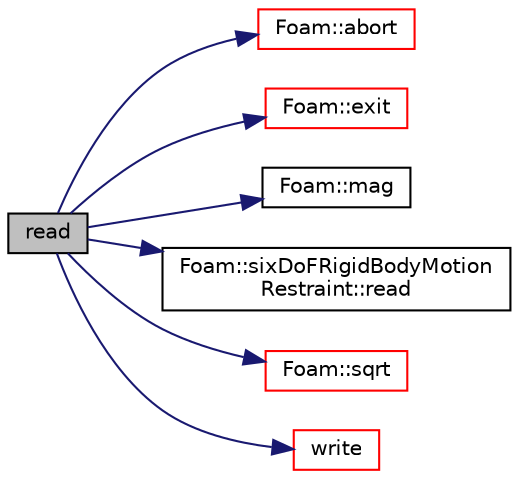 digraph "read"
{
  bgcolor="transparent";
  edge [fontname="Helvetica",fontsize="10",labelfontname="Helvetica",labelfontsize="10"];
  node [fontname="Helvetica",fontsize="10",shape=record];
  rankdir="LR";
  Node308 [label="read",height=0.2,width=0.4,color="black", fillcolor="grey75", style="filled", fontcolor="black"];
  Node308 -> Node309 [color="midnightblue",fontsize="10",style="solid",fontname="Helvetica"];
  Node309 [label="Foam::abort",height=0.2,width=0.4,color="red",URL="$a21851.html#a447107a607d03e417307c203fa5fb44b"];
  Node308 -> Node354 [color="midnightblue",fontsize="10",style="solid",fontname="Helvetica"];
  Node354 [label="Foam::exit",height=0.2,width=0.4,color="red",URL="$a21851.html#a06ca7250d8e89caf05243ec094843642"];
  Node308 -> Node358 [color="midnightblue",fontsize="10",style="solid",fontname="Helvetica"];
  Node358 [label="Foam::mag",height=0.2,width=0.4,color="black",URL="$a21851.html#a929da2a3fdcf3dacbbe0487d3a330dae"];
  Node308 -> Node359 [color="midnightblue",fontsize="10",style="solid",fontname="Helvetica"];
  Node359 [label="Foam::sixDoFRigidBodyMotion\lRestraint::read",height=0.2,width=0.4,color="black",URL="$a30789.html#a5ecbaf540d084df264d7cf954b4897cb",tooltip="Update properties from given dictionary. "];
  Node308 -> Node360 [color="midnightblue",fontsize="10",style="solid",fontname="Helvetica"];
  Node360 [label="Foam::sqrt",height=0.2,width=0.4,color="red",URL="$a21851.html#a8616bd62eebf2342a80222fecb1bda71"];
  Node308 -> Node361 [color="midnightblue",fontsize="10",style="solid",fontname="Helvetica"];
  Node361 [label="write",height=0.2,width=0.4,color="red",URL="$a30777.html#a293fdfec8bdfbd5c3913ab4c9f3454ff",tooltip="Write. "];
}
